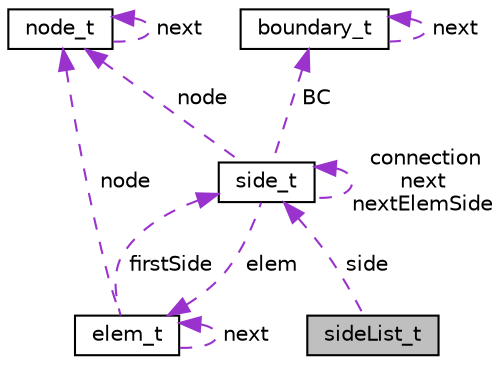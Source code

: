 digraph "sideList_t"
{
 // INTERACTIVE_SVG=YES
 // LATEX_PDF_SIZE
  edge [fontname="Helvetica",fontsize="10",labelfontname="Helvetica",labelfontsize="10"];
  node [fontname="Helvetica",fontsize="10",shape=record];
  Node1 [label="sideList_t",height=0.2,width=0.4,color="black", fillcolor="grey75", style="filled", fontcolor="black",tooltip="Helper structure for reading in the sides and deviding them into BC sides and non-BC sides."];
  Node2 -> Node1 [dir="back",color="darkorchid3",fontsize="10",style="dashed",label=" side" ,fontname="Helvetica"];
  Node2 [label="side_t",height=0.2,width=0.4,color="black", fillcolor="white", style="filled",URL="$structside__t.html",tooltip="Structure for a single side in the global side list."];
  Node3 -> Node2 [dir="back",color="darkorchid3",fontsize="10",style="dashed",label=" elem" ,fontname="Helvetica"];
  Node3 [label="elem_t",height=0.2,width=0.4,color="black", fillcolor="white", style="filled",URL="$structelem__t.html",tooltip="Structure for a single element in the global element list."];
  Node3 -> Node3 [dir="back",color="darkorchid3",fontsize="10",style="dashed",label=" next" ,fontname="Helvetica"];
  Node4 -> Node3 [dir="back",color="darkorchid3",fontsize="10",style="dashed",label=" node" ,fontname="Helvetica"];
  Node4 [label="node_t",height=0.2,width=0.4,color="black", fillcolor="white", style="filled",URL="$structnode__t.html",tooltip="Structure for a single node in a linked list of nodes."];
  Node4 -> Node4 [dir="back",color="darkorchid3",fontsize="10",style="dashed",label=" next" ,fontname="Helvetica"];
  Node2 -> Node3 [dir="back",color="darkorchid3",fontsize="10",style="dashed",label=" firstSide" ,fontname="Helvetica"];
  Node4 -> Node2 [dir="back",color="darkorchid3",fontsize="10",style="dashed",label=" node" ,fontname="Helvetica"];
  Node5 -> Node2 [dir="back",color="darkorchid3",fontsize="10",style="dashed",label=" BC" ,fontname="Helvetica"];
  Node5 [label="boundary_t",height=0.2,width=0.4,color="black", fillcolor="white", style="filled",URL="$structboundary__t.html",tooltip="Structure that holds the information of a boundary condition."];
  Node5 -> Node5 [dir="back",color="darkorchid3",fontsize="10",style="dashed",label=" next" ,fontname="Helvetica"];
  Node2 -> Node2 [dir="back",color="darkorchid3",fontsize="10",style="dashed",label=" connection\nnext\nnextElemSide" ,fontname="Helvetica"];
}
